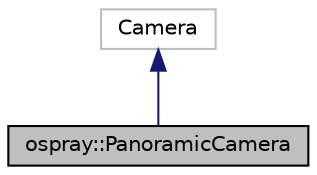 digraph "ospray::PanoramicCamera"
{
 // LATEX_PDF_SIZE
  edge [fontname="Helvetica",fontsize="10",labelfontname="Helvetica",labelfontsize="10"];
  node [fontname="Helvetica",fontsize="10",shape=record];
  Node1 [label="ospray::PanoramicCamera",height=0.2,width=0.4,color="black", fillcolor="grey75", style="filled", fontcolor="black",tooltip="Implements a clipped panoramic camera."];
  Node2 -> Node1 [dir="back",color="midnightblue",fontsize="10",style="solid",fontname="Helvetica"];
  Node2 [label="Camera",height=0.2,width=0.4,color="grey75", fillcolor="white", style="filled",tooltip=" "];
}
